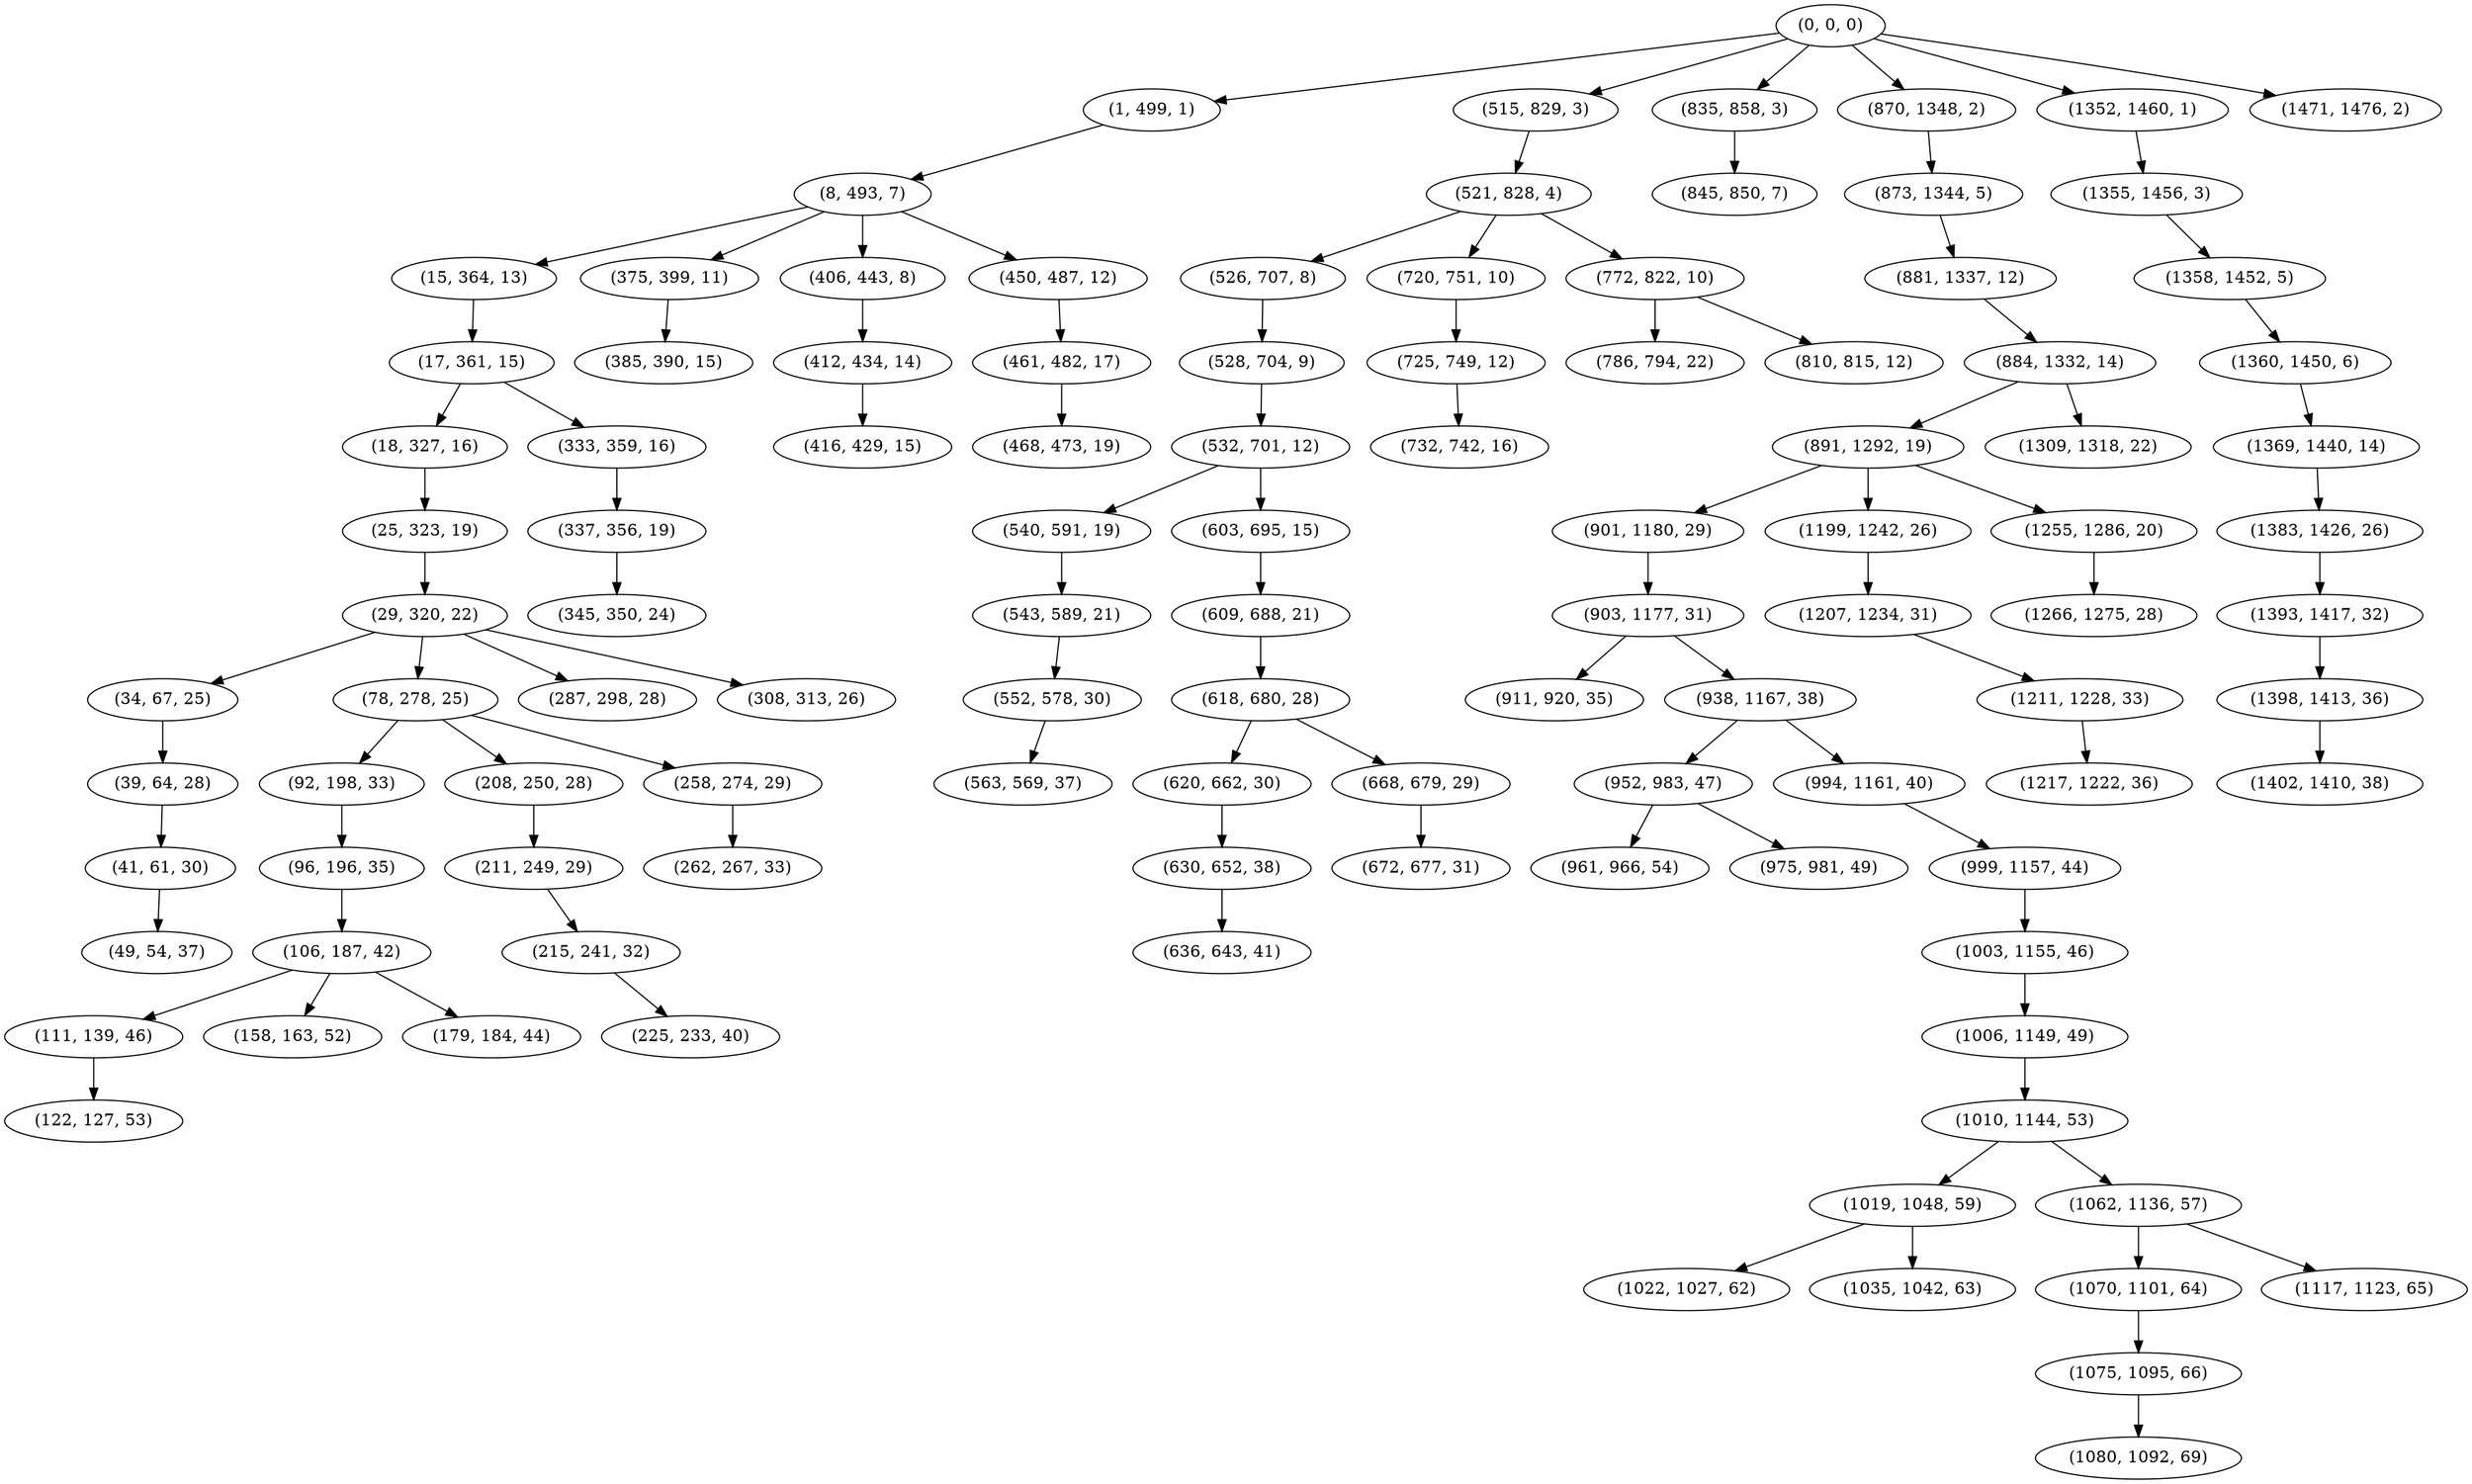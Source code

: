 digraph tree {
    "(0, 0, 0)";
    "(1, 499, 1)";
    "(8, 493, 7)";
    "(15, 364, 13)";
    "(17, 361, 15)";
    "(18, 327, 16)";
    "(25, 323, 19)";
    "(29, 320, 22)";
    "(34, 67, 25)";
    "(39, 64, 28)";
    "(41, 61, 30)";
    "(49, 54, 37)";
    "(78, 278, 25)";
    "(92, 198, 33)";
    "(96, 196, 35)";
    "(106, 187, 42)";
    "(111, 139, 46)";
    "(122, 127, 53)";
    "(158, 163, 52)";
    "(179, 184, 44)";
    "(208, 250, 28)";
    "(211, 249, 29)";
    "(215, 241, 32)";
    "(225, 233, 40)";
    "(258, 274, 29)";
    "(262, 267, 33)";
    "(287, 298, 28)";
    "(308, 313, 26)";
    "(333, 359, 16)";
    "(337, 356, 19)";
    "(345, 350, 24)";
    "(375, 399, 11)";
    "(385, 390, 15)";
    "(406, 443, 8)";
    "(412, 434, 14)";
    "(416, 429, 15)";
    "(450, 487, 12)";
    "(461, 482, 17)";
    "(468, 473, 19)";
    "(515, 829, 3)";
    "(521, 828, 4)";
    "(526, 707, 8)";
    "(528, 704, 9)";
    "(532, 701, 12)";
    "(540, 591, 19)";
    "(543, 589, 21)";
    "(552, 578, 30)";
    "(563, 569, 37)";
    "(603, 695, 15)";
    "(609, 688, 21)";
    "(618, 680, 28)";
    "(620, 662, 30)";
    "(630, 652, 38)";
    "(636, 643, 41)";
    "(668, 679, 29)";
    "(672, 677, 31)";
    "(720, 751, 10)";
    "(725, 749, 12)";
    "(732, 742, 16)";
    "(772, 822, 10)";
    "(786, 794, 22)";
    "(810, 815, 12)";
    "(835, 858, 3)";
    "(845, 850, 7)";
    "(870, 1348, 2)";
    "(873, 1344, 5)";
    "(881, 1337, 12)";
    "(884, 1332, 14)";
    "(891, 1292, 19)";
    "(901, 1180, 29)";
    "(903, 1177, 31)";
    "(911, 920, 35)";
    "(938, 1167, 38)";
    "(952, 983, 47)";
    "(961, 966, 54)";
    "(975, 981, 49)";
    "(994, 1161, 40)";
    "(999, 1157, 44)";
    "(1003, 1155, 46)";
    "(1006, 1149, 49)";
    "(1010, 1144, 53)";
    "(1019, 1048, 59)";
    "(1022, 1027, 62)";
    "(1035, 1042, 63)";
    "(1062, 1136, 57)";
    "(1070, 1101, 64)";
    "(1075, 1095, 66)";
    "(1080, 1092, 69)";
    "(1117, 1123, 65)";
    "(1199, 1242, 26)";
    "(1207, 1234, 31)";
    "(1211, 1228, 33)";
    "(1217, 1222, 36)";
    "(1255, 1286, 20)";
    "(1266, 1275, 28)";
    "(1309, 1318, 22)";
    "(1352, 1460, 1)";
    "(1355, 1456, 3)";
    "(1358, 1452, 5)";
    "(1360, 1450, 6)";
    "(1369, 1440, 14)";
    "(1383, 1426, 26)";
    "(1393, 1417, 32)";
    "(1398, 1413, 36)";
    "(1402, 1410, 38)";
    "(1471, 1476, 2)";
    "(0, 0, 0)" -> "(1, 499, 1)";
    "(0, 0, 0)" -> "(515, 829, 3)";
    "(0, 0, 0)" -> "(835, 858, 3)";
    "(0, 0, 0)" -> "(870, 1348, 2)";
    "(0, 0, 0)" -> "(1352, 1460, 1)";
    "(0, 0, 0)" -> "(1471, 1476, 2)";
    "(1, 499, 1)" -> "(8, 493, 7)";
    "(8, 493, 7)" -> "(15, 364, 13)";
    "(8, 493, 7)" -> "(375, 399, 11)";
    "(8, 493, 7)" -> "(406, 443, 8)";
    "(8, 493, 7)" -> "(450, 487, 12)";
    "(15, 364, 13)" -> "(17, 361, 15)";
    "(17, 361, 15)" -> "(18, 327, 16)";
    "(17, 361, 15)" -> "(333, 359, 16)";
    "(18, 327, 16)" -> "(25, 323, 19)";
    "(25, 323, 19)" -> "(29, 320, 22)";
    "(29, 320, 22)" -> "(34, 67, 25)";
    "(29, 320, 22)" -> "(78, 278, 25)";
    "(29, 320, 22)" -> "(287, 298, 28)";
    "(29, 320, 22)" -> "(308, 313, 26)";
    "(34, 67, 25)" -> "(39, 64, 28)";
    "(39, 64, 28)" -> "(41, 61, 30)";
    "(41, 61, 30)" -> "(49, 54, 37)";
    "(78, 278, 25)" -> "(92, 198, 33)";
    "(78, 278, 25)" -> "(208, 250, 28)";
    "(78, 278, 25)" -> "(258, 274, 29)";
    "(92, 198, 33)" -> "(96, 196, 35)";
    "(96, 196, 35)" -> "(106, 187, 42)";
    "(106, 187, 42)" -> "(111, 139, 46)";
    "(106, 187, 42)" -> "(158, 163, 52)";
    "(106, 187, 42)" -> "(179, 184, 44)";
    "(111, 139, 46)" -> "(122, 127, 53)";
    "(208, 250, 28)" -> "(211, 249, 29)";
    "(211, 249, 29)" -> "(215, 241, 32)";
    "(215, 241, 32)" -> "(225, 233, 40)";
    "(258, 274, 29)" -> "(262, 267, 33)";
    "(333, 359, 16)" -> "(337, 356, 19)";
    "(337, 356, 19)" -> "(345, 350, 24)";
    "(375, 399, 11)" -> "(385, 390, 15)";
    "(406, 443, 8)" -> "(412, 434, 14)";
    "(412, 434, 14)" -> "(416, 429, 15)";
    "(450, 487, 12)" -> "(461, 482, 17)";
    "(461, 482, 17)" -> "(468, 473, 19)";
    "(515, 829, 3)" -> "(521, 828, 4)";
    "(521, 828, 4)" -> "(526, 707, 8)";
    "(521, 828, 4)" -> "(720, 751, 10)";
    "(521, 828, 4)" -> "(772, 822, 10)";
    "(526, 707, 8)" -> "(528, 704, 9)";
    "(528, 704, 9)" -> "(532, 701, 12)";
    "(532, 701, 12)" -> "(540, 591, 19)";
    "(532, 701, 12)" -> "(603, 695, 15)";
    "(540, 591, 19)" -> "(543, 589, 21)";
    "(543, 589, 21)" -> "(552, 578, 30)";
    "(552, 578, 30)" -> "(563, 569, 37)";
    "(603, 695, 15)" -> "(609, 688, 21)";
    "(609, 688, 21)" -> "(618, 680, 28)";
    "(618, 680, 28)" -> "(620, 662, 30)";
    "(618, 680, 28)" -> "(668, 679, 29)";
    "(620, 662, 30)" -> "(630, 652, 38)";
    "(630, 652, 38)" -> "(636, 643, 41)";
    "(668, 679, 29)" -> "(672, 677, 31)";
    "(720, 751, 10)" -> "(725, 749, 12)";
    "(725, 749, 12)" -> "(732, 742, 16)";
    "(772, 822, 10)" -> "(786, 794, 22)";
    "(772, 822, 10)" -> "(810, 815, 12)";
    "(835, 858, 3)" -> "(845, 850, 7)";
    "(870, 1348, 2)" -> "(873, 1344, 5)";
    "(873, 1344, 5)" -> "(881, 1337, 12)";
    "(881, 1337, 12)" -> "(884, 1332, 14)";
    "(884, 1332, 14)" -> "(891, 1292, 19)";
    "(884, 1332, 14)" -> "(1309, 1318, 22)";
    "(891, 1292, 19)" -> "(901, 1180, 29)";
    "(891, 1292, 19)" -> "(1199, 1242, 26)";
    "(891, 1292, 19)" -> "(1255, 1286, 20)";
    "(901, 1180, 29)" -> "(903, 1177, 31)";
    "(903, 1177, 31)" -> "(911, 920, 35)";
    "(903, 1177, 31)" -> "(938, 1167, 38)";
    "(938, 1167, 38)" -> "(952, 983, 47)";
    "(938, 1167, 38)" -> "(994, 1161, 40)";
    "(952, 983, 47)" -> "(961, 966, 54)";
    "(952, 983, 47)" -> "(975, 981, 49)";
    "(994, 1161, 40)" -> "(999, 1157, 44)";
    "(999, 1157, 44)" -> "(1003, 1155, 46)";
    "(1003, 1155, 46)" -> "(1006, 1149, 49)";
    "(1006, 1149, 49)" -> "(1010, 1144, 53)";
    "(1010, 1144, 53)" -> "(1019, 1048, 59)";
    "(1010, 1144, 53)" -> "(1062, 1136, 57)";
    "(1019, 1048, 59)" -> "(1022, 1027, 62)";
    "(1019, 1048, 59)" -> "(1035, 1042, 63)";
    "(1062, 1136, 57)" -> "(1070, 1101, 64)";
    "(1062, 1136, 57)" -> "(1117, 1123, 65)";
    "(1070, 1101, 64)" -> "(1075, 1095, 66)";
    "(1075, 1095, 66)" -> "(1080, 1092, 69)";
    "(1199, 1242, 26)" -> "(1207, 1234, 31)";
    "(1207, 1234, 31)" -> "(1211, 1228, 33)";
    "(1211, 1228, 33)" -> "(1217, 1222, 36)";
    "(1255, 1286, 20)" -> "(1266, 1275, 28)";
    "(1352, 1460, 1)" -> "(1355, 1456, 3)";
    "(1355, 1456, 3)" -> "(1358, 1452, 5)";
    "(1358, 1452, 5)" -> "(1360, 1450, 6)";
    "(1360, 1450, 6)" -> "(1369, 1440, 14)";
    "(1369, 1440, 14)" -> "(1383, 1426, 26)";
    "(1383, 1426, 26)" -> "(1393, 1417, 32)";
    "(1393, 1417, 32)" -> "(1398, 1413, 36)";
    "(1398, 1413, 36)" -> "(1402, 1410, 38)";
}
